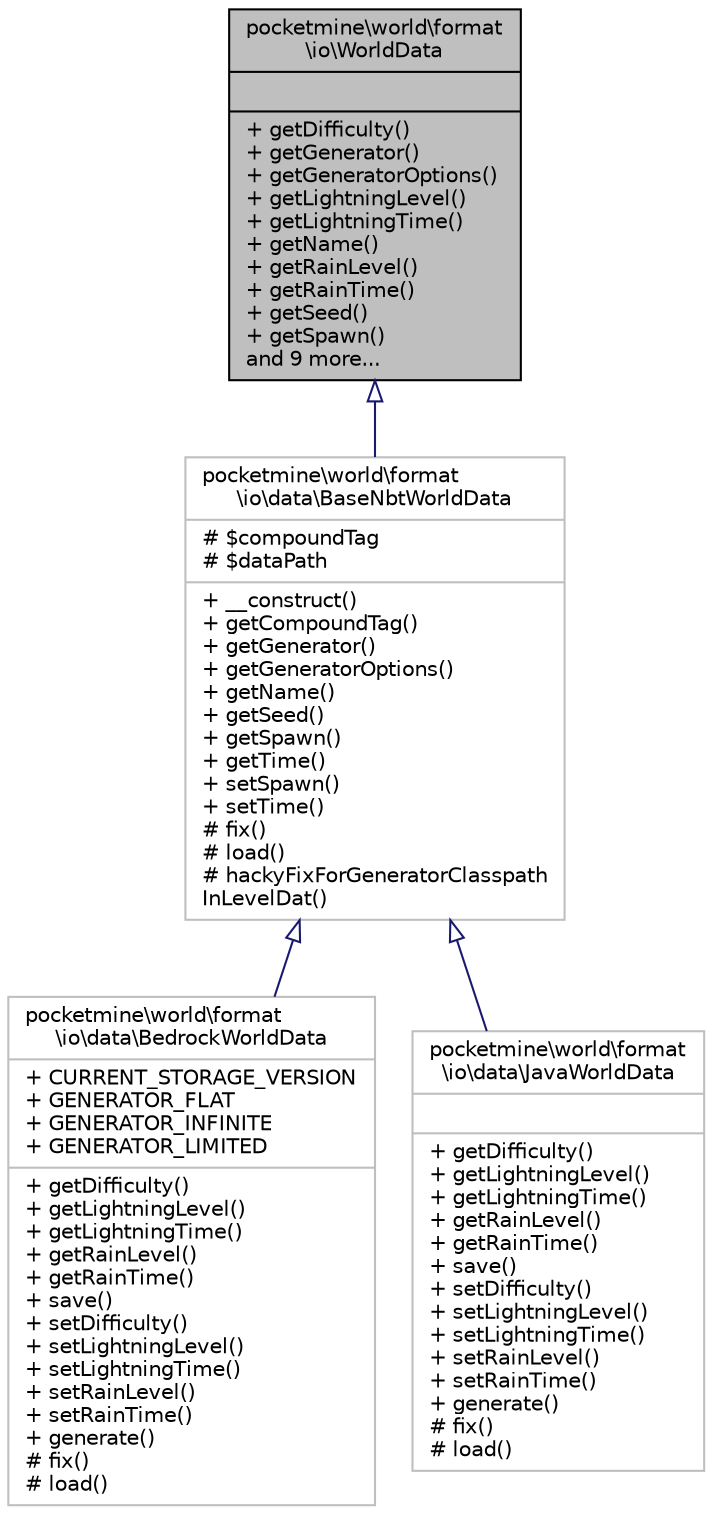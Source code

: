 digraph "pocketmine\world\format\io\WorldData"
{
 // INTERACTIVE_SVG=YES
 // LATEX_PDF_SIZE
  edge [fontname="Helvetica",fontsize="10",labelfontname="Helvetica",labelfontsize="10"];
  node [fontname="Helvetica",fontsize="10",shape=record];
  Node1 [label="{pocketmine\\world\\format\l\\io\\WorldData\n||+ getDifficulty()\l+ getGenerator()\l+ getGeneratorOptions()\l+ getLightningLevel()\l+ getLightningTime()\l+ getName()\l+ getRainLevel()\l+ getRainTime()\l+ getSeed()\l+ getSpawn()\land 9 more...\l}",height=0.2,width=0.4,color="black", fillcolor="grey75", style="filled", fontcolor="black",tooltip=" "];
  Node1 -> Node2 [dir="back",color="midnightblue",fontsize="10",style="solid",arrowtail="onormal",fontname="Helvetica"];
  Node2 [label="{pocketmine\\world\\format\l\\io\\data\\BaseNbtWorldData\n|# $compoundTag\l# $dataPath\l|+ __construct()\l+ getCompoundTag()\l+ getGenerator()\l+ getGeneratorOptions()\l+ getName()\l+ getSeed()\l+ getSpawn()\l+ getTime()\l+ setSpawn()\l+ setTime()\l# fix()\l# load()\l# hackyFixForGeneratorClasspath\lInLevelDat()\l}",height=0.2,width=0.4,color="grey75", fillcolor="white", style="filled",URL="$d1/def/classpocketmine_1_1world_1_1format_1_1io_1_1data_1_1_base_nbt_world_data.html",tooltip=" "];
  Node2 -> Node3 [dir="back",color="midnightblue",fontsize="10",style="solid",arrowtail="onormal",fontname="Helvetica"];
  Node3 [label="{pocketmine\\world\\format\l\\io\\data\\BedrockWorldData\n|+ CURRENT_STORAGE_VERSION\l+ GENERATOR_FLAT\l+ GENERATOR_INFINITE\l+ GENERATOR_LIMITED\l|+ getDifficulty()\l+ getLightningLevel()\l+ getLightningTime()\l+ getRainLevel()\l+ getRainTime()\l+ save()\l+ setDifficulty()\l+ setLightningLevel()\l+ setLightningTime()\l+ setRainLevel()\l+ setRainTime()\l+ generate()\l# fix()\l# load()\l}",height=0.2,width=0.4,color="grey75", fillcolor="white", style="filled",URL="$d5/dd1/classpocketmine_1_1world_1_1format_1_1io_1_1data_1_1_bedrock_world_data.html",tooltip=" "];
  Node2 -> Node4 [dir="back",color="midnightblue",fontsize="10",style="solid",arrowtail="onormal",fontname="Helvetica"];
  Node4 [label="{pocketmine\\world\\format\l\\io\\data\\JavaWorldData\n||+ getDifficulty()\l+ getLightningLevel()\l+ getLightningTime()\l+ getRainLevel()\l+ getRainTime()\l+ save()\l+ setDifficulty()\l+ setLightningLevel()\l+ setLightningTime()\l+ setRainLevel()\l+ setRainTime()\l+ generate()\l# fix()\l# load()\l}",height=0.2,width=0.4,color="grey75", fillcolor="white", style="filled",URL="$da/d8c/classpocketmine_1_1world_1_1format_1_1io_1_1data_1_1_java_world_data.html",tooltip=" "];
}
